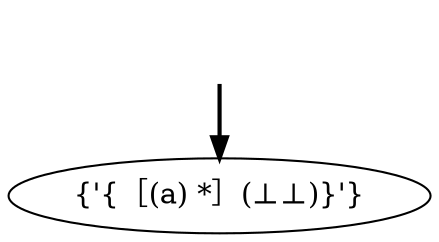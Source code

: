 digraph {
	fake [style=invisible]
	"{'{［(a) *］(⊥⊥)}'}" [root=true]
	fake -> "{'{［(a) *］(⊥⊥)}'}" [style=bold]
}
